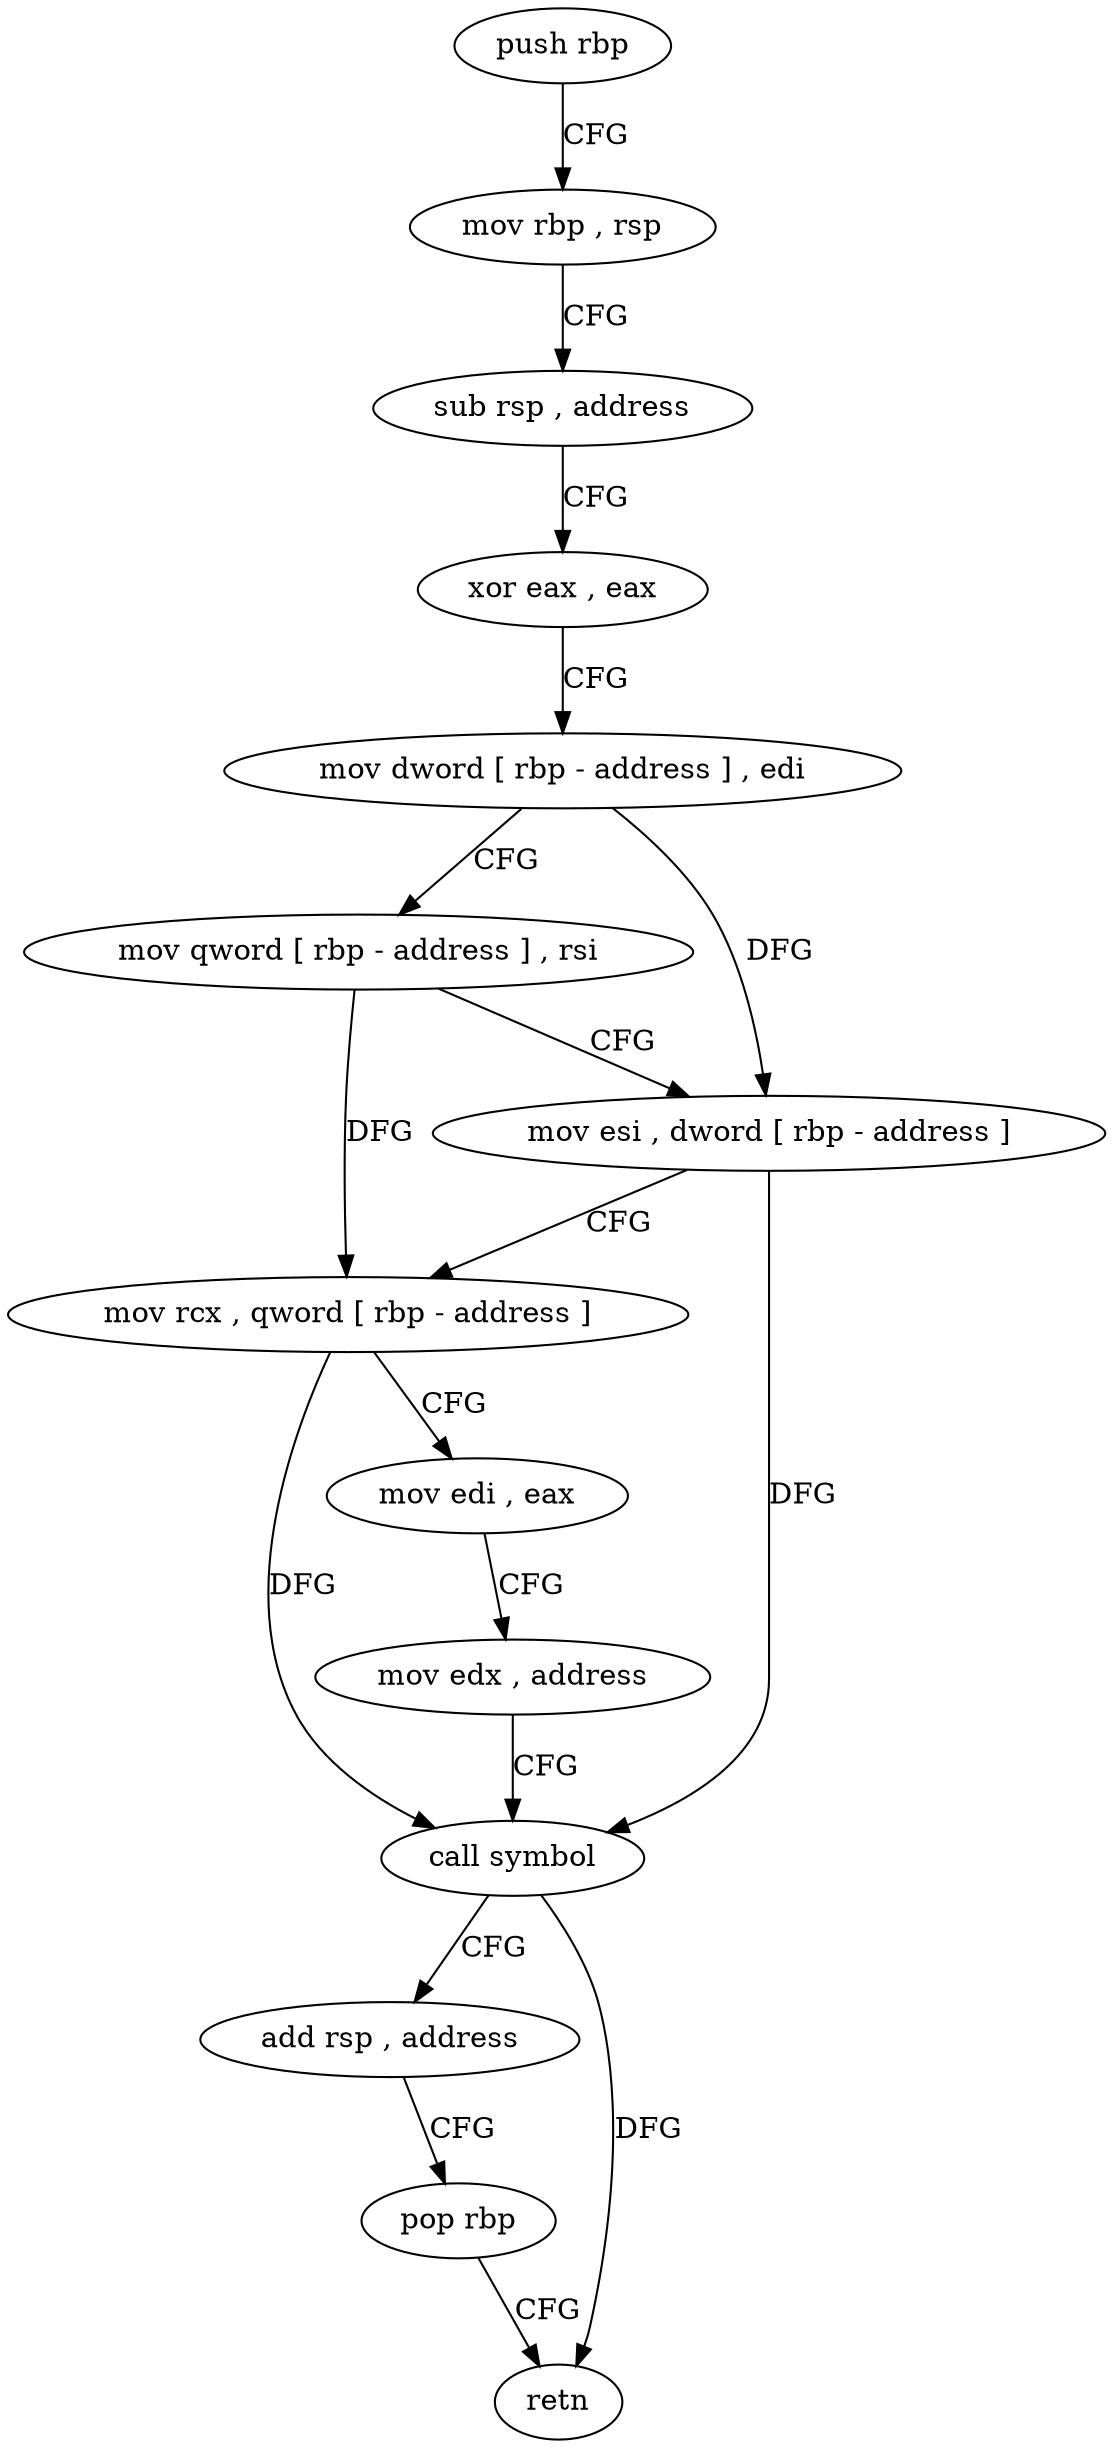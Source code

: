digraph "func" {
"4243008" [label = "push rbp" ]
"4243009" [label = "mov rbp , rsp" ]
"4243012" [label = "sub rsp , address" ]
"4243016" [label = "xor eax , eax" ]
"4243018" [label = "mov dword [ rbp - address ] , edi" ]
"4243021" [label = "mov qword [ rbp - address ] , rsi" ]
"4243025" [label = "mov esi , dword [ rbp - address ]" ]
"4243028" [label = "mov rcx , qword [ rbp - address ]" ]
"4243032" [label = "mov edi , eax" ]
"4243034" [label = "mov edx , address" ]
"4243039" [label = "call symbol" ]
"4243044" [label = "add rsp , address" ]
"4243048" [label = "pop rbp" ]
"4243049" [label = "retn" ]
"4243008" -> "4243009" [ label = "CFG" ]
"4243009" -> "4243012" [ label = "CFG" ]
"4243012" -> "4243016" [ label = "CFG" ]
"4243016" -> "4243018" [ label = "CFG" ]
"4243018" -> "4243021" [ label = "CFG" ]
"4243018" -> "4243025" [ label = "DFG" ]
"4243021" -> "4243025" [ label = "CFG" ]
"4243021" -> "4243028" [ label = "DFG" ]
"4243025" -> "4243028" [ label = "CFG" ]
"4243025" -> "4243039" [ label = "DFG" ]
"4243028" -> "4243032" [ label = "CFG" ]
"4243028" -> "4243039" [ label = "DFG" ]
"4243032" -> "4243034" [ label = "CFG" ]
"4243034" -> "4243039" [ label = "CFG" ]
"4243039" -> "4243044" [ label = "CFG" ]
"4243039" -> "4243049" [ label = "DFG" ]
"4243044" -> "4243048" [ label = "CFG" ]
"4243048" -> "4243049" [ label = "CFG" ]
}
